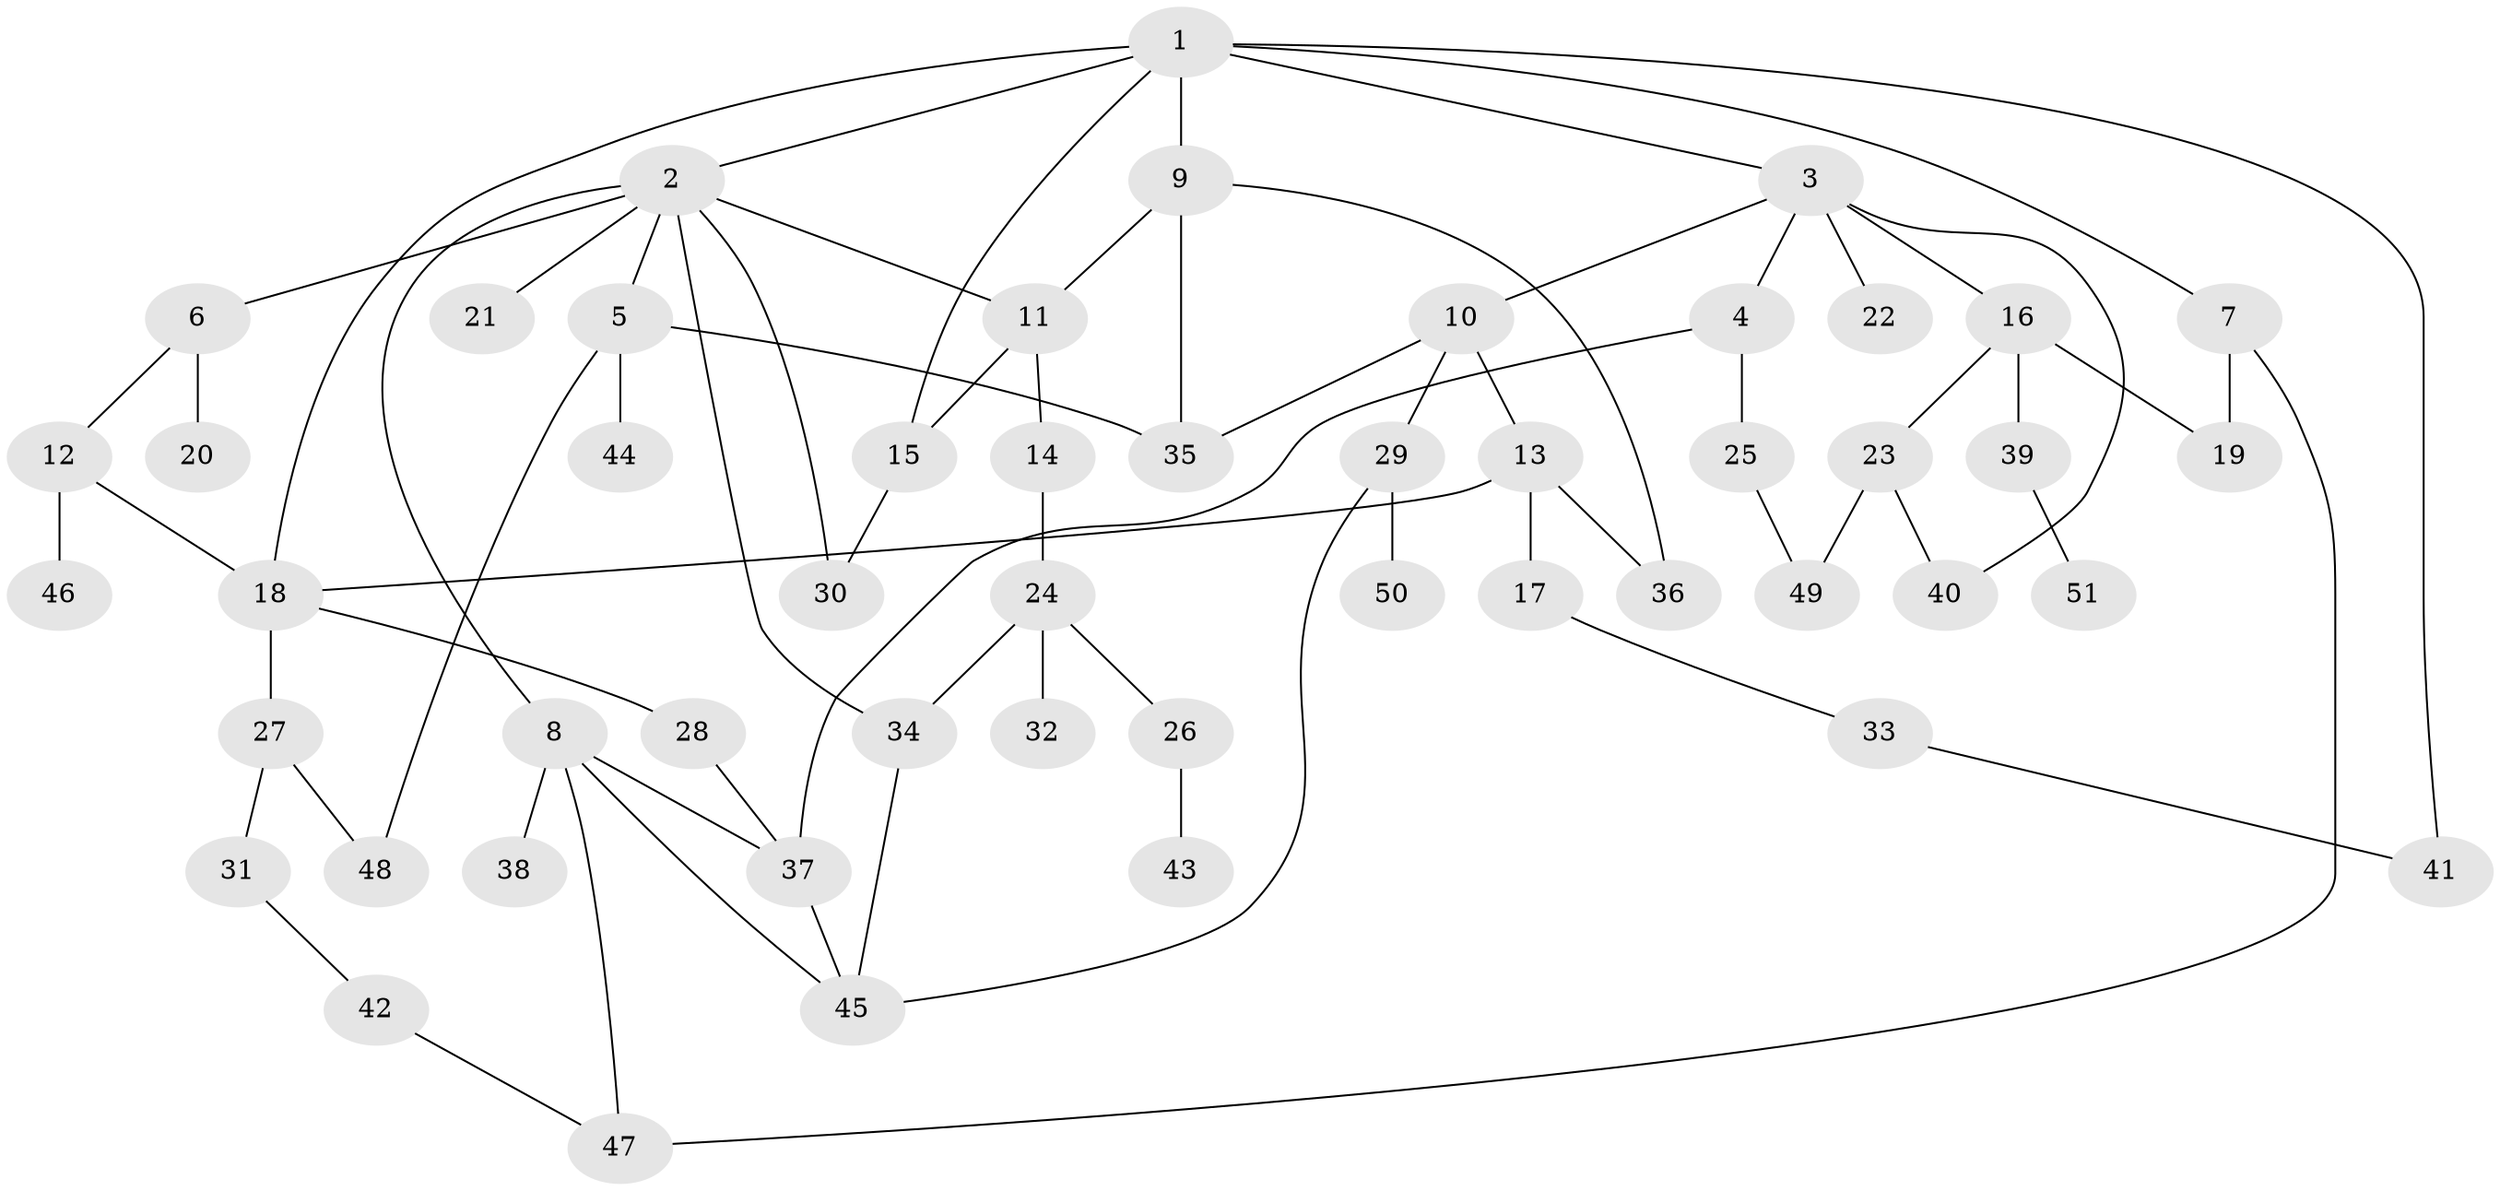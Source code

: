 // Generated by graph-tools (version 1.1) at 2025/49/03/09/25 03:49:16]
// undirected, 51 vertices, 71 edges
graph export_dot {
graph [start="1"]
  node [color=gray90,style=filled];
  1;
  2;
  3;
  4;
  5;
  6;
  7;
  8;
  9;
  10;
  11;
  12;
  13;
  14;
  15;
  16;
  17;
  18;
  19;
  20;
  21;
  22;
  23;
  24;
  25;
  26;
  27;
  28;
  29;
  30;
  31;
  32;
  33;
  34;
  35;
  36;
  37;
  38;
  39;
  40;
  41;
  42;
  43;
  44;
  45;
  46;
  47;
  48;
  49;
  50;
  51;
  1 -- 2;
  1 -- 3;
  1 -- 7;
  1 -- 9;
  1 -- 18;
  1 -- 15;
  1 -- 41;
  2 -- 5;
  2 -- 6;
  2 -- 8;
  2 -- 21;
  2 -- 30;
  2 -- 34;
  2 -- 11;
  3 -- 4;
  3 -- 10;
  3 -- 16;
  3 -- 22;
  3 -- 40;
  4 -- 25;
  4 -- 37;
  5 -- 44;
  5 -- 48;
  5 -- 35;
  6 -- 12;
  6 -- 20;
  7 -- 47;
  7 -- 19;
  8 -- 38;
  8 -- 45;
  8 -- 37;
  8 -- 47;
  9 -- 11;
  9 -- 35;
  9 -- 36;
  10 -- 13;
  10 -- 29;
  10 -- 35;
  11 -- 14;
  11 -- 15;
  12 -- 46;
  12 -- 18;
  13 -- 17;
  13 -- 36;
  13 -- 18;
  14 -- 24;
  15 -- 30;
  16 -- 19;
  16 -- 23;
  16 -- 39;
  17 -- 33;
  18 -- 27;
  18 -- 28;
  23 -- 40;
  23 -- 49;
  24 -- 26;
  24 -- 32;
  24 -- 34;
  25 -- 49;
  26 -- 43;
  27 -- 31;
  27 -- 48;
  28 -- 37;
  29 -- 50;
  29 -- 45;
  31 -- 42;
  33 -- 41;
  34 -- 45;
  37 -- 45;
  39 -- 51;
  42 -- 47;
}
